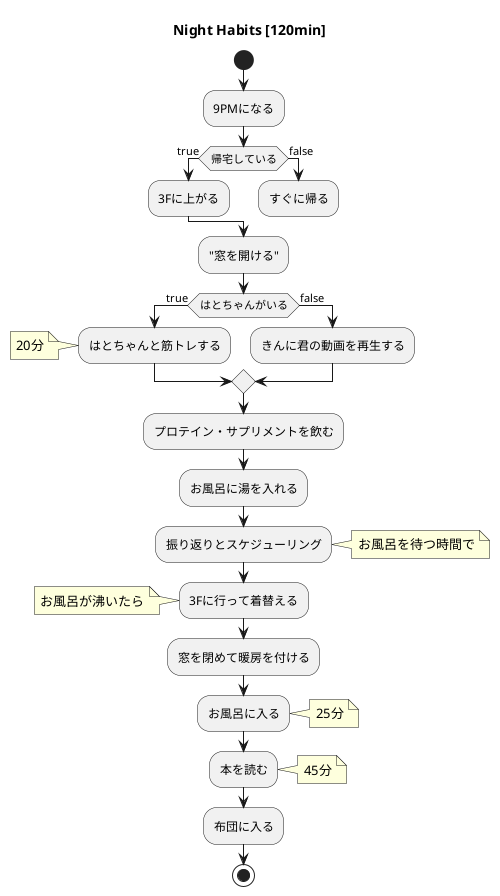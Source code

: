 @startuml
title Night Habits [120min]
start
:9PMになる;
if (帰宅している) then (true)
    :3Fに上がる;
else (false)
    :すぐに帰る;
    kill
endif
:"窓を開ける";
if (はとちゃんがいる) then (true)
    :はとちゃんと筋トレする;
    note left: 20分
else (false)
    :きんに君の動画を再生する;
endif
:プロテイン・サプリメントを飲む;
:お風呂に湯を入れる;
:振り返りとスケジューリング;
note right: お風呂を待つ時間で
:3Fに行って着替える;
note left: お風呂が沸いたら
:窓を閉めて暖房を付ける;
:お風呂に入る;
note right: 25分
:本を読む;
note right: 45分
:布団に入る;
stop
@enduml